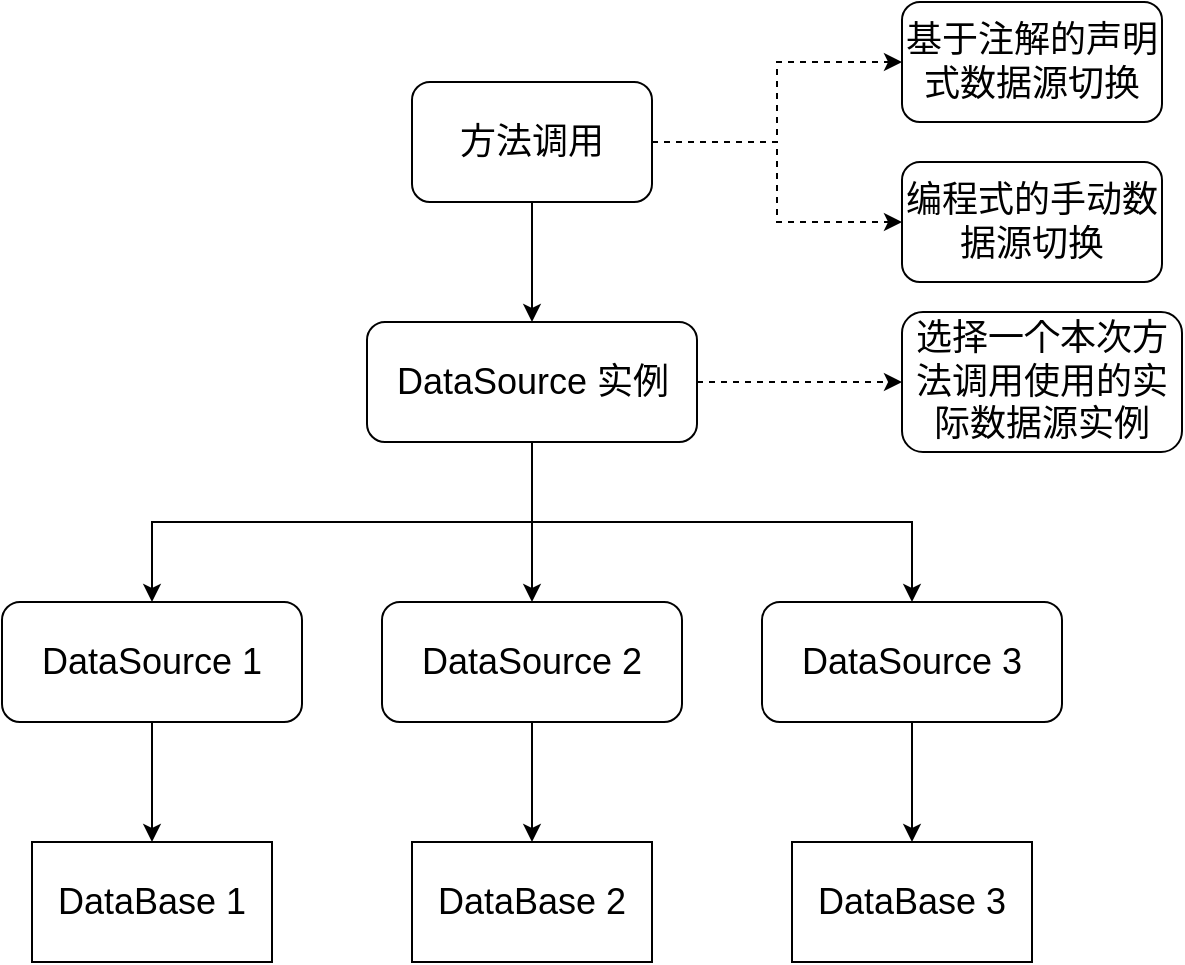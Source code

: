 <mxfile version="21.3.2" type="github">
  <diagram name="第 1 页" id="FCN_Pj4akqJKRI1wyNAn">
    <mxGraphModel dx="1434" dy="796" grid="1" gridSize="10" guides="1" tooltips="1" connect="1" arrows="1" fold="1" page="1" pageScale="1" pageWidth="827" pageHeight="1169" math="0" shadow="0">
      <root>
        <mxCell id="0" />
        <mxCell id="1" parent="0" />
        <mxCell id="AUUao6iYg2lkOl09FbLs-27" style="edgeStyle=orthogonalEdgeStyle;rounded=0;orthogonalLoop=1;jettySize=auto;html=1;" edge="1" parent="1" source="AUUao6iYg2lkOl09FbLs-1" target="AUUao6iYg2lkOl09FbLs-22">
          <mxGeometry relative="1" as="geometry" />
        </mxCell>
        <mxCell id="AUUao6iYg2lkOl09FbLs-1" value="&lt;font style=&quot;font-size: 18px;&quot;&gt;DataSource 1&lt;/font&gt;" style="rounded=1;whiteSpace=wrap;html=1;" vertex="1" parent="1">
          <mxGeometry x="140" y="490" width="150" height="60" as="geometry" />
        </mxCell>
        <mxCell id="AUUao6iYg2lkOl09FbLs-28" style="edgeStyle=orthogonalEdgeStyle;rounded=0;orthogonalLoop=1;jettySize=auto;html=1;" edge="1" parent="1" source="AUUao6iYg2lkOl09FbLs-2" target="AUUao6iYg2lkOl09FbLs-23">
          <mxGeometry relative="1" as="geometry" />
        </mxCell>
        <mxCell id="AUUao6iYg2lkOl09FbLs-2" value="&lt;font style=&quot;font-size: 18px;&quot;&gt;DataSource 2&lt;/font&gt;" style="rounded=1;whiteSpace=wrap;html=1;" vertex="1" parent="1">
          <mxGeometry x="330" y="490" width="150" height="60" as="geometry" />
        </mxCell>
        <mxCell id="AUUao6iYg2lkOl09FbLs-29" style="edgeStyle=orthogonalEdgeStyle;rounded=0;orthogonalLoop=1;jettySize=auto;html=1;entryX=0.5;entryY=0;entryDx=0;entryDy=0;" edge="1" parent="1" source="AUUao6iYg2lkOl09FbLs-3" target="AUUao6iYg2lkOl09FbLs-24">
          <mxGeometry relative="1" as="geometry" />
        </mxCell>
        <mxCell id="AUUao6iYg2lkOl09FbLs-3" value="&lt;font style=&quot;font-size: 18px;&quot;&gt;DataSource 3&lt;/font&gt;" style="rounded=1;whiteSpace=wrap;html=1;" vertex="1" parent="1">
          <mxGeometry x="520" y="490" width="150" height="60" as="geometry" />
        </mxCell>
        <mxCell id="AUUao6iYg2lkOl09FbLs-12" style="edgeStyle=orthogonalEdgeStyle;rounded=0;orthogonalLoop=1;jettySize=auto;html=1;entryX=0.5;entryY=0;entryDx=0;entryDy=0;" edge="1" parent="1" source="AUUao6iYg2lkOl09FbLs-5" target="AUUao6iYg2lkOl09FbLs-2">
          <mxGeometry relative="1" as="geometry" />
        </mxCell>
        <mxCell id="AUUao6iYg2lkOl09FbLs-13" style="edgeStyle=orthogonalEdgeStyle;rounded=0;orthogonalLoop=1;jettySize=auto;html=1;entryX=0.5;entryY=0;entryDx=0;entryDy=0;exitX=0.5;exitY=1;exitDx=0;exitDy=0;" edge="1" parent="1" source="AUUao6iYg2lkOl09FbLs-5" target="AUUao6iYg2lkOl09FbLs-1">
          <mxGeometry relative="1" as="geometry" />
        </mxCell>
        <mxCell id="AUUao6iYg2lkOl09FbLs-14" style="edgeStyle=orthogonalEdgeStyle;rounded=0;orthogonalLoop=1;jettySize=auto;html=1;exitX=0.5;exitY=1;exitDx=0;exitDy=0;" edge="1" parent="1" source="AUUao6iYg2lkOl09FbLs-5" target="AUUao6iYg2lkOl09FbLs-3">
          <mxGeometry relative="1" as="geometry" />
        </mxCell>
        <mxCell id="AUUao6iYg2lkOl09FbLs-33" style="edgeStyle=orthogonalEdgeStyle;rounded=0;orthogonalLoop=1;jettySize=auto;html=1;dashed=1;" edge="1" parent="1" source="AUUao6iYg2lkOl09FbLs-5" target="AUUao6iYg2lkOl09FbLs-30">
          <mxGeometry relative="1" as="geometry" />
        </mxCell>
        <mxCell id="AUUao6iYg2lkOl09FbLs-5" value="&lt;font style=&quot;font-size: 18px;&quot;&gt;DataSource 实例&lt;/font&gt;" style="rounded=1;whiteSpace=wrap;html=1;" vertex="1" parent="1">
          <mxGeometry x="322.5" y="350" width="165" height="60" as="geometry" />
        </mxCell>
        <mxCell id="AUUao6iYg2lkOl09FbLs-20" style="edgeStyle=orthogonalEdgeStyle;rounded=0;orthogonalLoop=1;jettySize=auto;html=1;entryX=0;entryY=0.5;entryDx=0;entryDy=0;dashed=1;" edge="1" parent="1" source="AUUao6iYg2lkOl09FbLs-10" target="AUUao6iYg2lkOl09FbLs-19">
          <mxGeometry relative="1" as="geometry" />
        </mxCell>
        <mxCell id="AUUao6iYg2lkOl09FbLs-21" style="edgeStyle=orthogonalEdgeStyle;rounded=0;orthogonalLoop=1;jettySize=auto;html=1;entryX=0;entryY=0.5;entryDx=0;entryDy=0;dashed=1;" edge="1" parent="1" source="AUUao6iYg2lkOl09FbLs-10" target="AUUao6iYg2lkOl09FbLs-15">
          <mxGeometry relative="1" as="geometry" />
        </mxCell>
        <mxCell id="AUUao6iYg2lkOl09FbLs-32" style="edgeStyle=orthogonalEdgeStyle;rounded=0;orthogonalLoop=1;jettySize=auto;html=1;" edge="1" parent="1" source="AUUao6iYg2lkOl09FbLs-10" target="AUUao6iYg2lkOl09FbLs-5">
          <mxGeometry relative="1" as="geometry" />
        </mxCell>
        <mxCell id="AUUao6iYg2lkOl09FbLs-10" value="&lt;font style=&quot;font-size: 18px;&quot;&gt;方法调用&lt;/font&gt;" style="rounded=1;whiteSpace=wrap;html=1;" vertex="1" parent="1">
          <mxGeometry x="345" y="230" width="120" height="60" as="geometry" />
        </mxCell>
        <mxCell id="AUUao6iYg2lkOl09FbLs-15" value="&lt;font style=&quot;font-size: 18px;&quot;&gt;基于注解的声明式数据源切换&lt;/font&gt;" style="whiteSpace=wrap;html=1;rounded=1;" vertex="1" parent="1">
          <mxGeometry x="590" y="190" width="130" height="60" as="geometry" />
        </mxCell>
        <mxCell id="AUUao6iYg2lkOl09FbLs-19" value="&lt;font style=&quot;font-size: 18px;&quot;&gt;编程式的手动数据源切换&lt;/font&gt;" style="whiteSpace=wrap;html=1;rounded=1;" vertex="1" parent="1">
          <mxGeometry x="590" y="270" width="130" height="60" as="geometry" />
        </mxCell>
        <mxCell id="AUUao6iYg2lkOl09FbLs-22" value="&lt;font style=&quot;font-size: 18px;&quot;&gt;DataBase 1&lt;/font&gt;" style="rounded=0;whiteSpace=wrap;html=1;" vertex="1" parent="1">
          <mxGeometry x="155" y="610" width="120" height="60" as="geometry" />
        </mxCell>
        <mxCell id="AUUao6iYg2lkOl09FbLs-23" value="&lt;font style=&quot;font-size: 18px;&quot;&gt;DataBase 2&lt;/font&gt;" style="rounded=0;whiteSpace=wrap;html=1;" vertex="1" parent="1">
          <mxGeometry x="345" y="610" width="120" height="60" as="geometry" />
        </mxCell>
        <mxCell id="AUUao6iYg2lkOl09FbLs-24" value="&lt;font style=&quot;font-size: 18px;&quot;&gt;DataBase 3&lt;/font&gt;" style="rounded=0;whiteSpace=wrap;html=1;" vertex="1" parent="1">
          <mxGeometry x="535" y="610" width="120" height="60" as="geometry" />
        </mxCell>
        <mxCell id="AUUao6iYg2lkOl09FbLs-30" value="&lt;span style=&quot;font-size: 18px;&quot;&gt;选择一个本次方法调用使用的实际数据源实例&lt;/span&gt;" style="whiteSpace=wrap;html=1;rounded=1;" vertex="1" parent="1">
          <mxGeometry x="590" y="345" width="140" height="70" as="geometry" />
        </mxCell>
      </root>
    </mxGraphModel>
  </diagram>
</mxfile>
